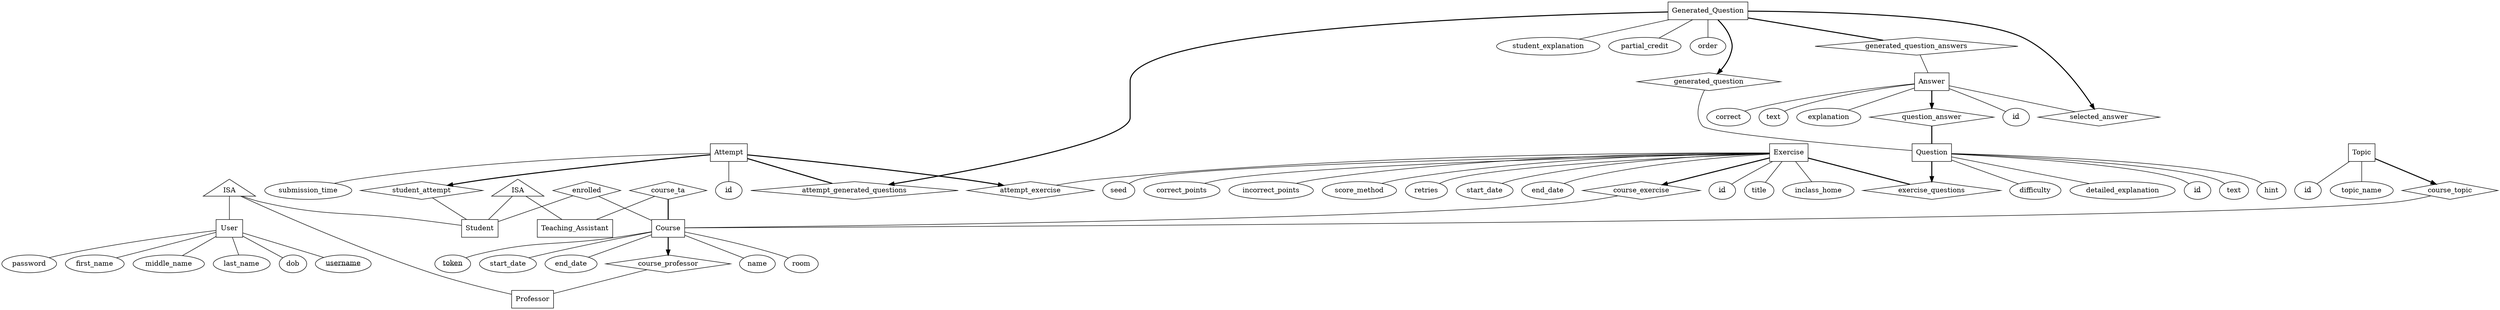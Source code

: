 // dot -Tpng er_diagram.gv > diagram.png

digraph G {

//  ratio=compress;
//  size="8.5,11";
//  orientation=landscape;


  //subgraph cluster_user {

    User[shape=box]
  
    User -> {user_name[label=<<u>username</u>>]; password; first_name; middle_name; last_name; dob} [arrowhead=none]
  
    Professor[shape=box]
    Student[shape=box]
    Teaching_Assistant[shape=box]
  
    prof_student_isa_user_relation[shape=triangle, label="ISA"]
    ta_isa_student_relation[shape=triangle,label="ISA"]
    
    prof_student_isa_user_relation -> {User; Professor; Student} [arrowhead=none]
  
    ta_isa_student_relation -> {Student; Teaching_Assistant} [arrowhead=none]
//  }

  Course[shape=box]
  Course -> {course_name[label="name"]; room; token[label=<<u>token</u>>]; course_start_date[label="start_date"]; course_end_date[label="end_date"]} [arrowhead=none]

  // course -> professor is one-to-many, total participation for course
  course_professor[shape=diamond]
  Course -> course_professor[style=bold]
  course_professor -> Professor [arrowhead=none]

  // course -> TA is one-to-many, total participation for course
  course_ta[shape=diamond]
  course_ta -> Teaching_Assistant [arrowhead=none]
  course_ta -> Course [arrowhead=none, style=bold]

  // student -> course is many to many
  enrolled[shape=diamond]
  enrolled -> {Student; Course} [arrowhead=none]


  Topic[shape=box]

  // course -> topic is one-to-many, total participation for topic
  course_topic[shape=diamond]
  course_topic -> Course [arrowhead=none]
  Topic -> course_topic [style=bold]
  Topic -> {topic_id[label=<<u>id</u>>]; topic_name } [arrowhead=none]



  Exercise[shape=box]

  Exercise -> {exercise_id[label=<<u>id</u>>]; title; inclass_home; seed; correct_points; incorrect_points; score_method; retries; start_date; end_date;} [arrowhead=none]

/*
  // Exercise -> Topic is many-to-many
  exercise_topic[shape=diamond]
  Exercise -> exercise_topic[arrowhead=none]
  Topic -> exercise_topic[arrowhead=none]
*/

  // course -> exercise is one-to-many, total participation for exercises
  course_exercise[shape=diamond]
  course_exercise -> Course [arrowhead=none]
  Exercise -> course_exercise [style=bold]


  Question[shape=box]
  Question -> {question_id[label=<<u>id</u>>]; question_text[label="text"]; hint; difficulty; detailed_explanation} [arrowhead=none]

  // exercise -> question is one-to-many, total participation for both
  exercise_questions[shape=diamond]
  Exercise -> exercise_questions[arrowhead=none, style=bold, weight=10]
  Question -> exercise_questions[style=bold, weight=10]

  Answer[shape=box]
  Answer -> {answer_id[label=<<u>id</u>>]; correct; answer_text[label="text"]; explanation;} [arrowhead=none]

  // question -> answer is one-to-many, total participation for both
  question_answer[shape=diamond]
  question_answer -> Question [arrowhead=none, style=bold, weight=10]
  Answer -> question_answer [style=bold, weight=10]


  Attempt[shape=box]
  Attempt -> {attempt_id[label=<<u>id</u>>]; submission_time} [arrowhead=none]

  // Attempt -> Exercise is many-to-one, total participation for the former
  attempt_exercise[shape=diamond]
  Attempt -> attempt_exercise[style=bold]
  Exercise -> attempt_exercise[arrowhead=none]

  // Attempt -> Generated_Question is one-to many, total participation for both
  attempt_generated_questions[shape=diamond]
  Attempt -> attempt_generated_questions[style=bold, arrowhead=none]
  Generated_Question -> attempt_generated_questions[style=bold]


  // A generated question is a question with randomly-chosen answers, one of which student selects
  Generated_Question[shape=box]
  Generated_Question -> {student_explanation; partial_credit; order}[arrowhead=none]


  // Generated_Question -> Question is many-to-one, total participation for the former
  generated_question[shape=diamond]
  Generated_Question -> generated_question[style=bold]
  generated_question -> Question[arrowhead=none]

  // Generated_Question -> Answer is many-to-many, total participation for the former
  generated_question_answers[shape=diamond]
  generated_question_answers -> Answer [arrowhead=none]
  Generated_Question -> generated_question_answers [style=bold, arrowhead=none]

  // Generated_Question -> selected_answer is many-to one, total participation for the former
  selected_answer[shape=diamond]
  Generated_Question -> selected_answer[style=bold]
  Answer -> selected_answer[arrowhead=none]


  // student -> attempt is one-to-many, total participation for attempt
  student_attempt[shape=diamond]
  student_attempt -> {Student} [arrowhead=none]
  Attempt -> student_attempt [style=bold]
  

}

